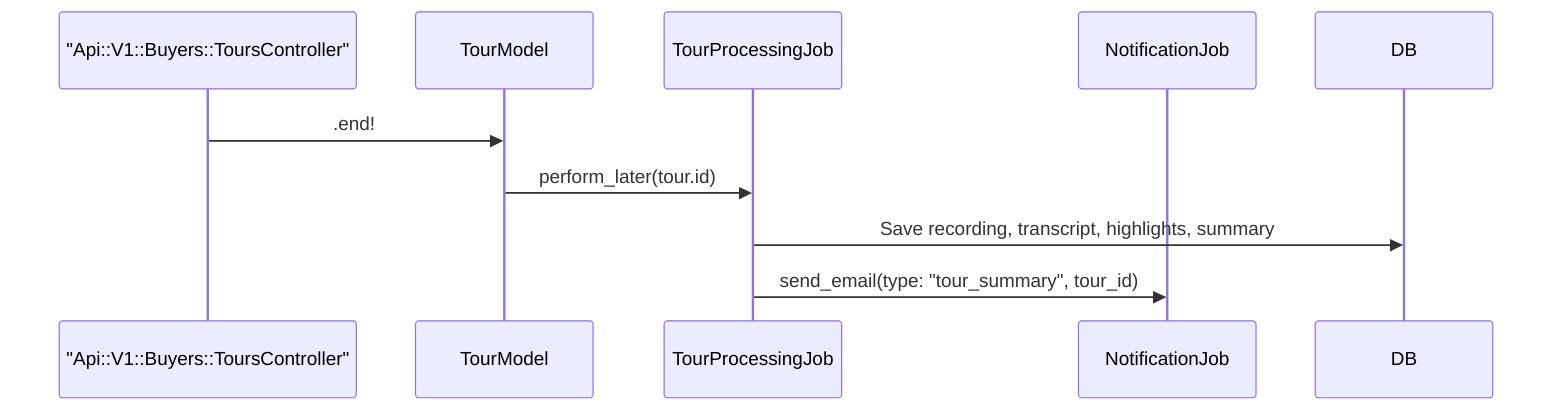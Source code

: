 sequenceDiagram
    participant ToursController as "Api::V1::Buyers::ToursController"
    participant TourModel
    participant TourProcessingJob
    participant NotificationJob
    participant DB

    %% Step 1: End tour
    ToursController->>TourModel: .end!
    TourModel->>TourProcessingJob: perform_later(tour.id)

    %% Step 2: Background processing inside TourProcessingJob
    TourProcessingJob->>DB: Save recording, transcript, highlights, summary
    TourProcessingJob->>NotificationJob: send_email(type: "tour_summary", tour_id)